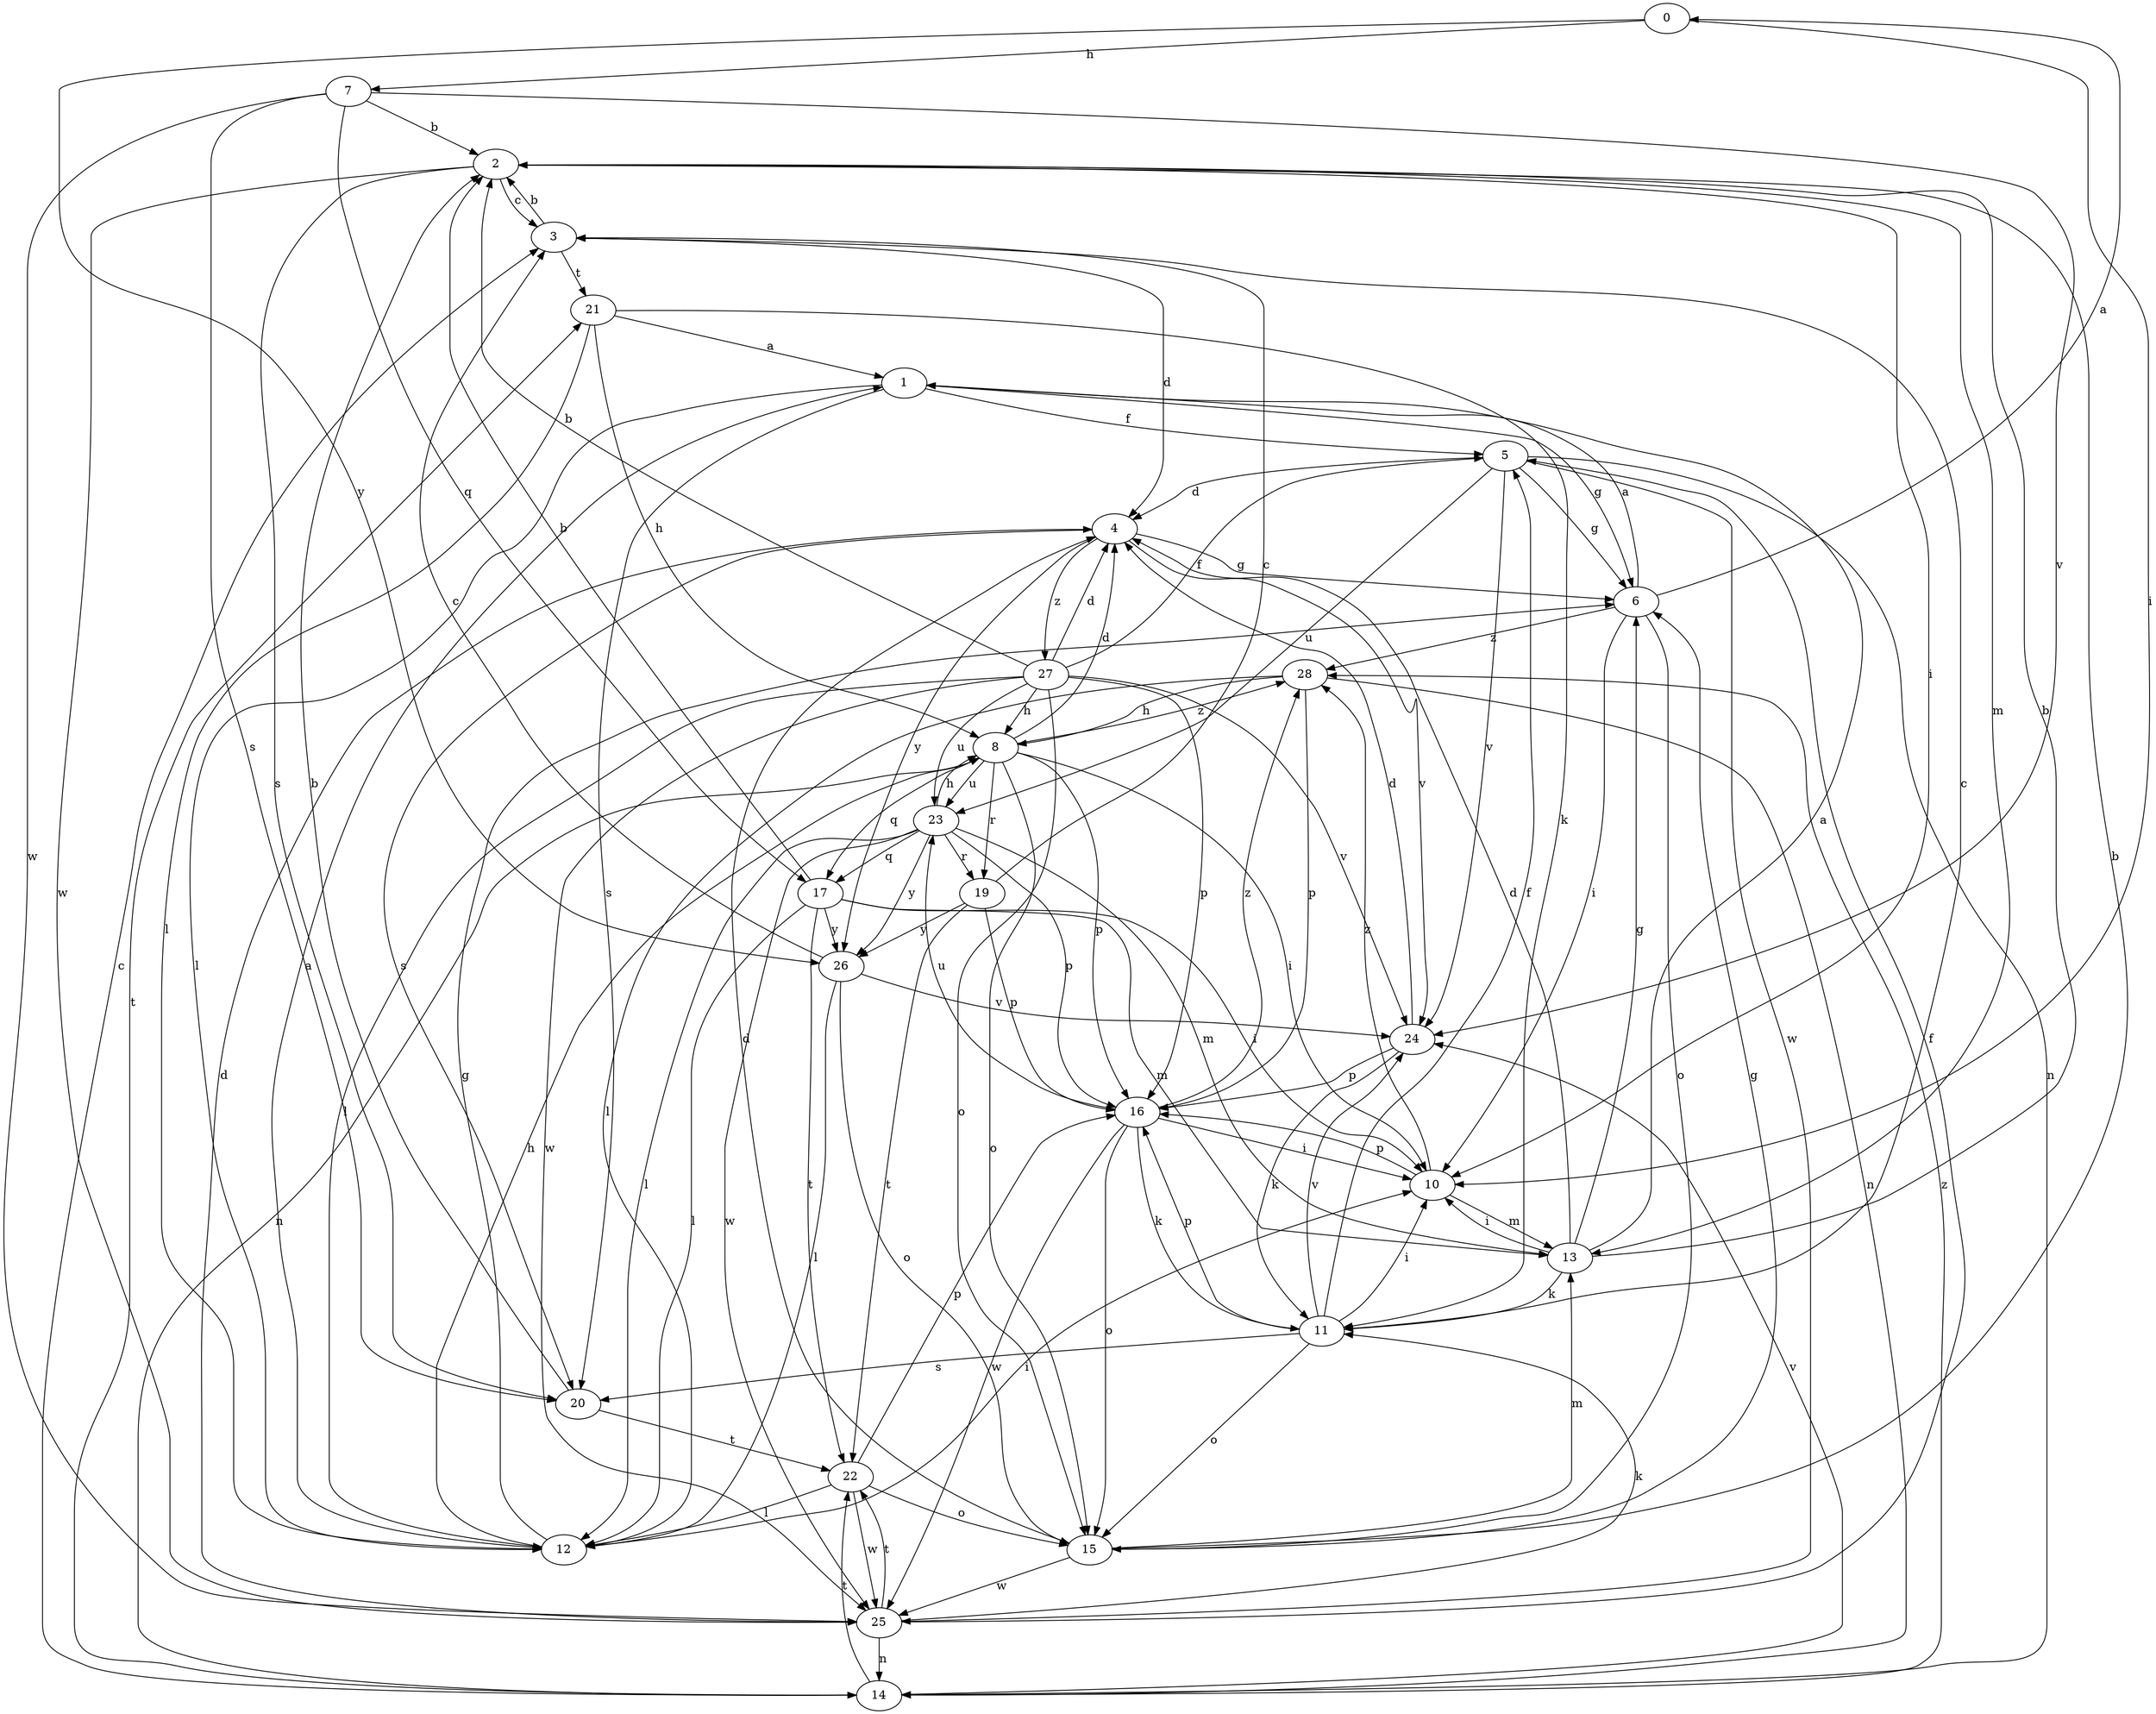strict digraph  {
0;
1;
2;
3;
4;
5;
6;
7;
8;
10;
11;
12;
13;
14;
15;
16;
17;
19;
20;
21;
22;
23;
24;
25;
26;
27;
28;
0 -> 7  [label=h];
0 -> 10  [label=i];
0 -> 26  [label=y];
1 -> 5  [label=f];
1 -> 6  [label=g];
1 -> 12  [label=l];
1 -> 20  [label=s];
2 -> 3  [label=c];
2 -> 10  [label=i];
2 -> 13  [label=m];
2 -> 20  [label=s];
2 -> 25  [label=w];
3 -> 2  [label=b];
3 -> 4  [label=d];
3 -> 21  [label=t];
4 -> 6  [label=g];
4 -> 20  [label=s];
4 -> 24  [label=v];
4 -> 26  [label=y];
4 -> 27  [label=z];
5 -> 4  [label=d];
5 -> 6  [label=g];
5 -> 14  [label=n];
5 -> 23  [label=u];
5 -> 24  [label=v];
5 -> 25  [label=w];
6 -> 0  [label=a];
6 -> 1  [label=a];
6 -> 10  [label=i];
6 -> 15  [label=o];
6 -> 28  [label=z];
7 -> 2  [label=b];
7 -> 17  [label=q];
7 -> 20  [label=s];
7 -> 24  [label=v];
7 -> 25  [label=w];
8 -> 4  [label=d];
8 -> 10  [label=i];
8 -> 14  [label=n];
8 -> 15  [label=o];
8 -> 16  [label=p];
8 -> 17  [label=q];
8 -> 19  [label=r];
8 -> 23  [label=u];
8 -> 28  [label=z];
10 -> 13  [label=m];
10 -> 16  [label=p];
10 -> 28  [label=z];
11 -> 3  [label=c];
11 -> 5  [label=f];
11 -> 10  [label=i];
11 -> 15  [label=o];
11 -> 16  [label=p];
11 -> 20  [label=s];
11 -> 24  [label=v];
12 -> 1  [label=a];
12 -> 6  [label=g];
12 -> 8  [label=h];
12 -> 10  [label=i];
13 -> 1  [label=a];
13 -> 2  [label=b];
13 -> 4  [label=d];
13 -> 6  [label=g];
13 -> 10  [label=i];
13 -> 11  [label=k];
14 -> 3  [label=c];
14 -> 21  [label=t];
14 -> 22  [label=t];
14 -> 24  [label=v];
14 -> 28  [label=z];
15 -> 2  [label=b];
15 -> 4  [label=d];
15 -> 6  [label=g];
15 -> 13  [label=m];
15 -> 25  [label=w];
16 -> 10  [label=i];
16 -> 11  [label=k];
16 -> 15  [label=o];
16 -> 23  [label=u];
16 -> 25  [label=w];
16 -> 28  [label=z];
17 -> 2  [label=b];
17 -> 10  [label=i];
17 -> 12  [label=l];
17 -> 13  [label=m];
17 -> 22  [label=t];
17 -> 26  [label=y];
19 -> 3  [label=c];
19 -> 16  [label=p];
19 -> 22  [label=t];
19 -> 26  [label=y];
20 -> 2  [label=b];
20 -> 22  [label=t];
21 -> 1  [label=a];
21 -> 8  [label=h];
21 -> 11  [label=k];
21 -> 12  [label=l];
22 -> 12  [label=l];
22 -> 15  [label=o];
22 -> 16  [label=p];
22 -> 25  [label=w];
23 -> 8  [label=h];
23 -> 12  [label=l];
23 -> 13  [label=m];
23 -> 16  [label=p];
23 -> 17  [label=q];
23 -> 19  [label=r];
23 -> 25  [label=w];
23 -> 26  [label=y];
24 -> 4  [label=d];
24 -> 11  [label=k];
24 -> 16  [label=p];
25 -> 4  [label=d];
25 -> 5  [label=f];
25 -> 11  [label=k];
25 -> 14  [label=n];
25 -> 22  [label=t];
26 -> 3  [label=c];
26 -> 12  [label=l];
26 -> 15  [label=o];
26 -> 24  [label=v];
27 -> 2  [label=b];
27 -> 4  [label=d];
27 -> 5  [label=f];
27 -> 8  [label=h];
27 -> 12  [label=l];
27 -> 15  [label=o];
27 -> 16  [label=p];
27 -> 23  [label=u];
27 -> 24  [label=v];
27 -> 25  [label=w];
28 -> 8  [label=h];
28 -> 12  [label=l];
28 -> 14  [label=n];
28 -> 16  [label=p];
}
